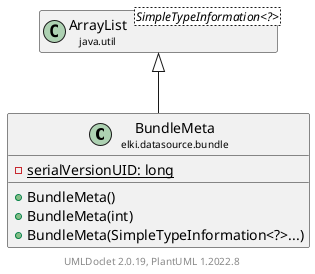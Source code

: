 @startuml
    remove .*\.(Instance|Par|Parameterizer|Factory)$
    set namespaceSeparator none
    hide empty fields
    hide empty methods

    class "<size:14>BundleMeta\n<size:10>elki.datasource.bundle" as elki.datasource.bundle.BundleMeta [[BundleMeta.html]] {
        {static} -serialVersionUID: long
        +BundleMeta()
        +BundleMeta(int)
        +BundleMeta(SimpleTypeInformation<?>...)
    }

    class "<size:14>ArrayList\n<size:10>java.util" as java.util.ArrayList<SimpleTypeInformation<?>>

    java.util.ArrayList <|-- elki.datasource.bundle.BundleMeta

    center footer UMLDoclet 2.0.19, PlantUML 1.2022.8
@enduml
